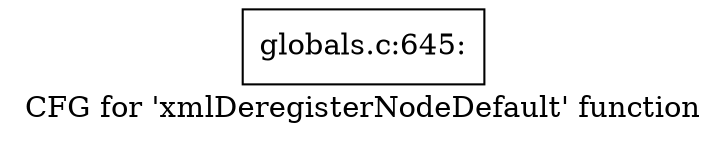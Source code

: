digraph "CFG for 'xmlDeregisterNodeDefault' function" {
	label="CFG for 'xmlDeregisterNodeDefault' function";

	Node0x5624fdb25210 [shape=record,label="{globals.c:645:}"];
}
